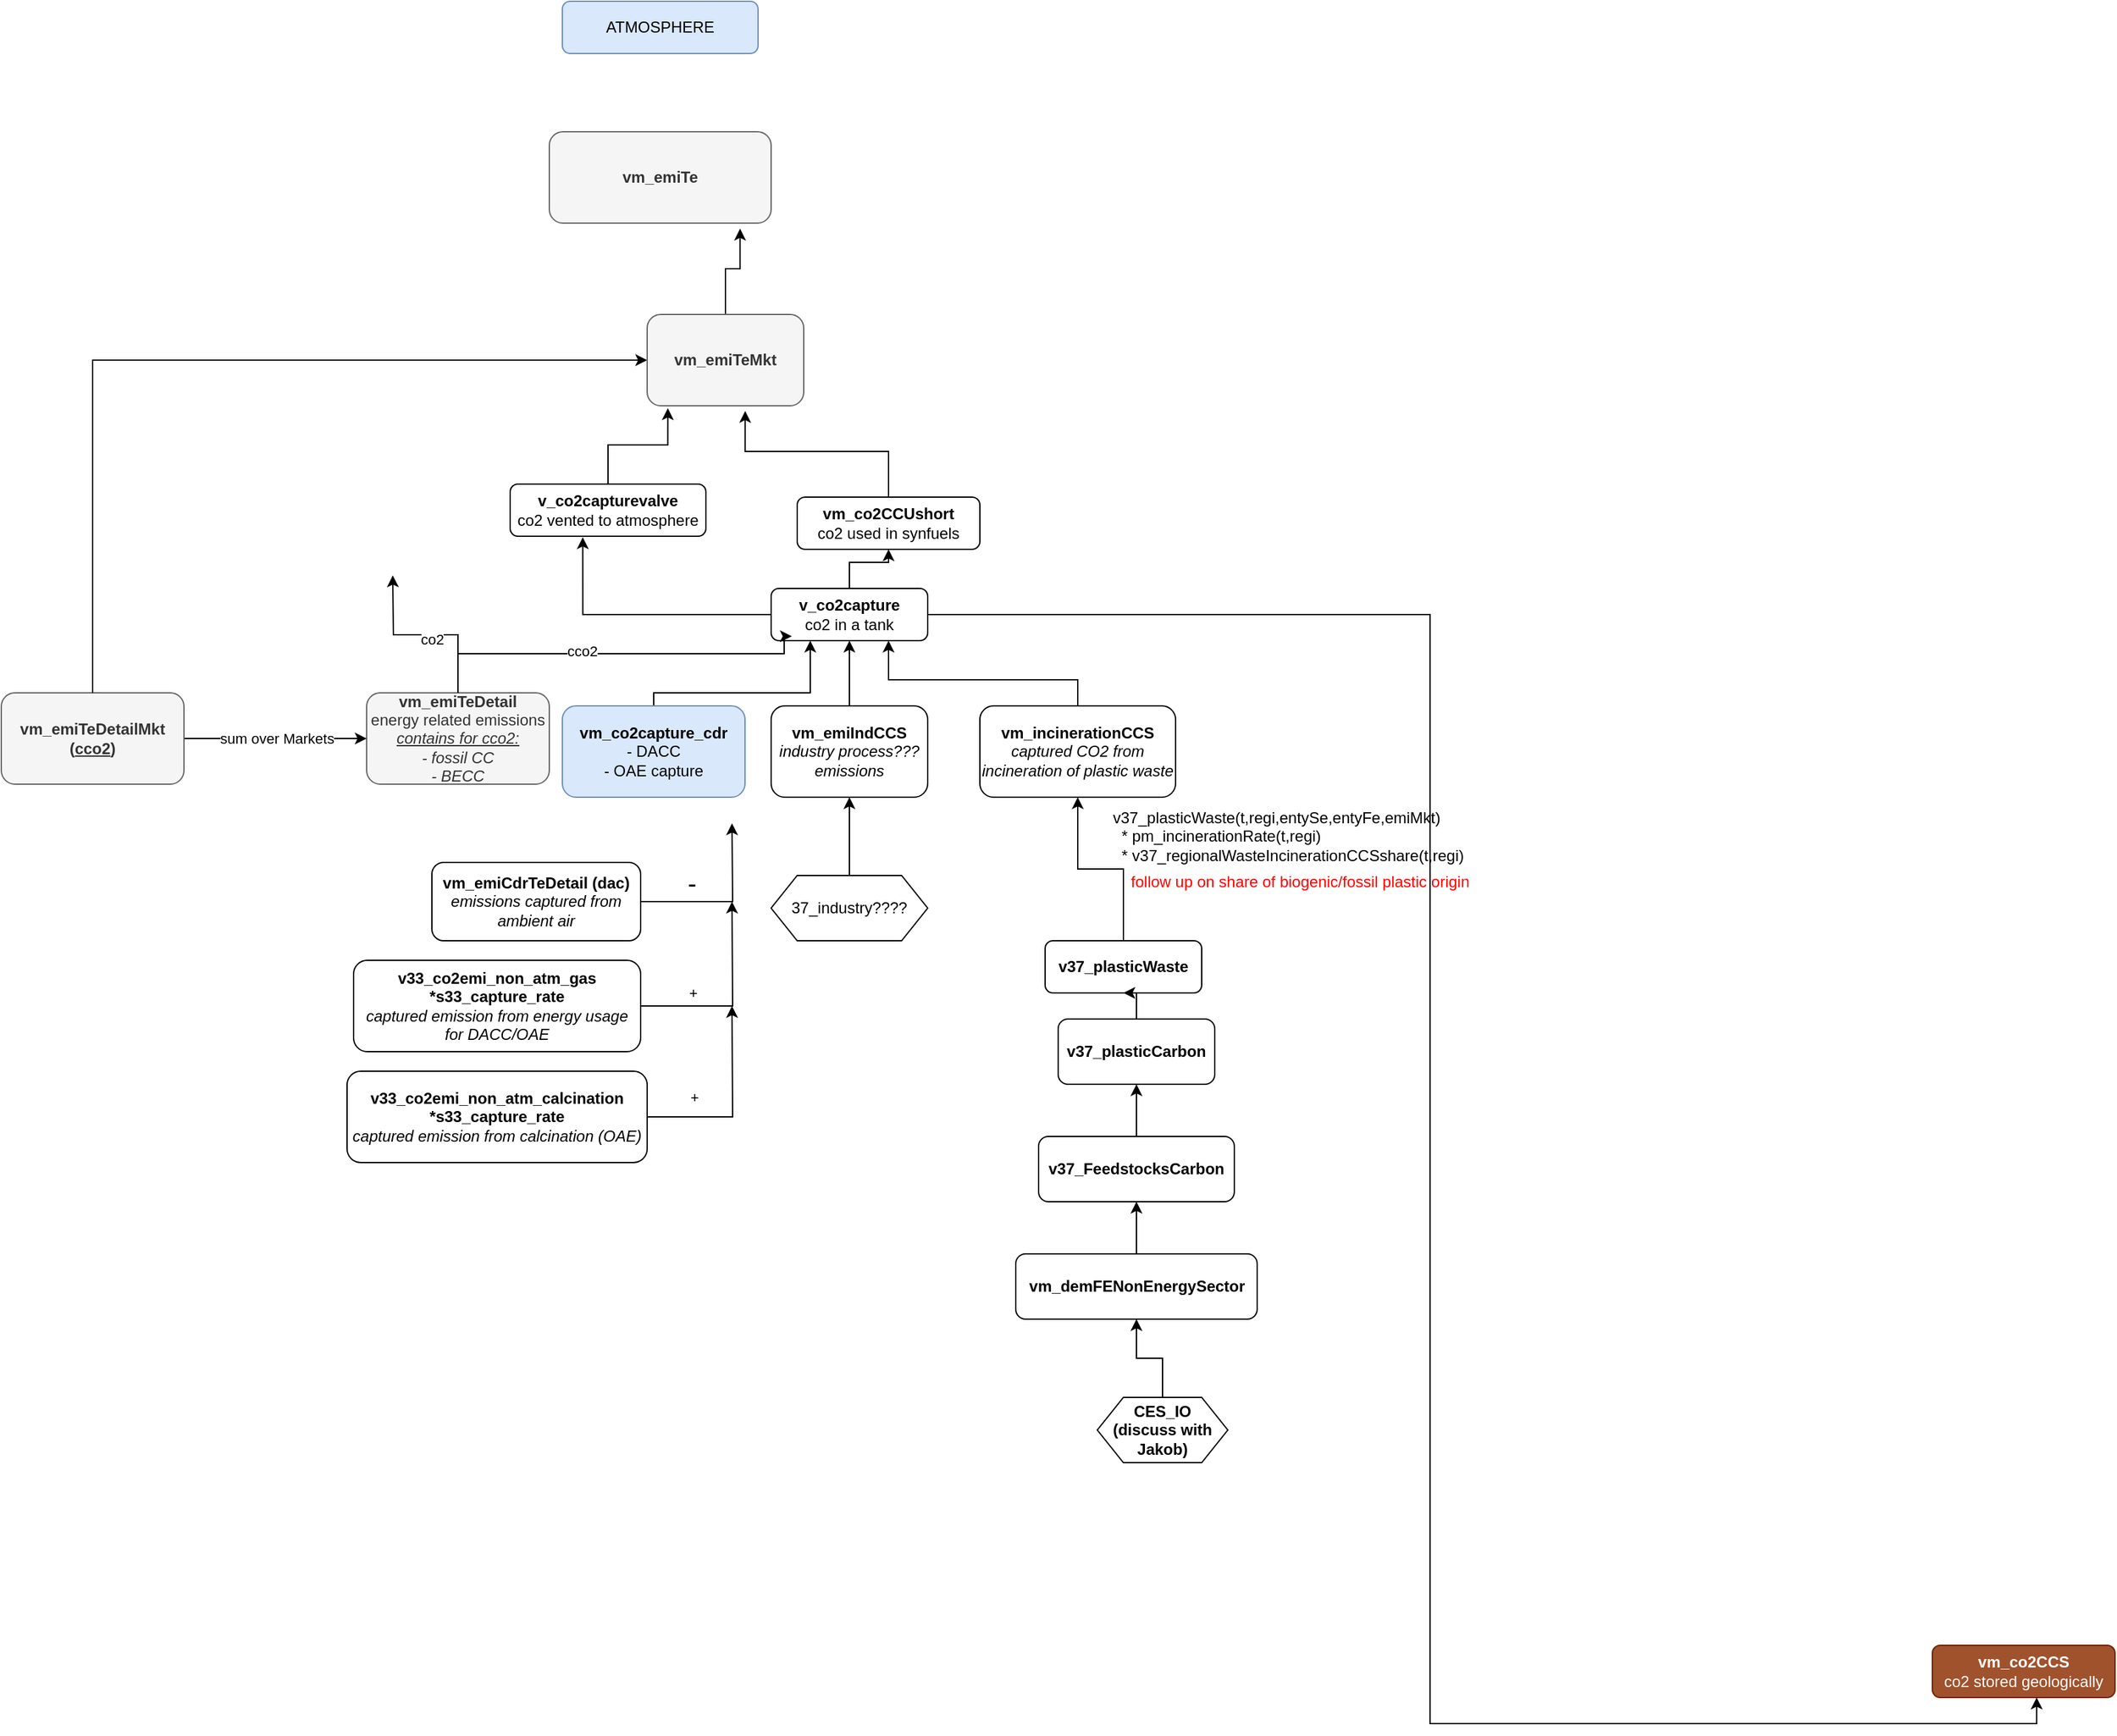 <mxfile version="26.0.6">
  <diagram name="Page-1" id="E1Meq_LMT7FNtELlFsRH">
    <mxGraphModel dx="2901" dy="2275" grid="1" gridSize="10" guides="1" tooltips="1" connect="1" arrows="1" fold="1" page="1" pageScale="1" pageWidth="827" pageHeight="1169" math="0" shadow="0">
      <root>
        <mxCell id="0" />
        <mxCell id="1" parent="0" />
        <mxCell id="drSC2y-xerrCYag6_PCV-43" style="edgeStyle=orthogonalEdgeStyle;rounded=0;orthogonalLoop=1;jettySize=auto;html=1;entryX=0.5;entryY=1;entryDx=0;entryDy=0;" parent="1" source="drSC2y-xerrCYag6_PCV-1" target="drSC2y-xerrCYag6_PCV-40" edge="1">
          <mxGeometry relative="1" as="geometry" />
        </mxCell>
        <mxCell id="drSC2y-xerrCYag6_PCV-1" value="&lt;div&gt;&lt;b&gt;v_co2capture&lt;/b&gt;&lt;/div&gt;&lt;div&gt;co2 in a tank&lt;br&gt;&lt;/div&gt;" style="rounded=1;whiteSpace=wrap;html=1;" parent="1" vertex="1">
          <mxGeometry x="380" y="230" width="120" height="40" as="geometry" />
        </mxCell>
        <mxCell id="drSC2y-xerrCYag6_PCV-4" value="&lt;div&gt;&lt;b&gt;vm_emiTeDetail&lt;br&gt;&lt;/b&gt;&lt;/div&gt;&lt;div&gt;energy related emissions&lt;/div&gt;&lt;div&gt;&lt;i&gt;&lt;u&gt;contains for cco2:&lt;br&gt;&lt;/u&gt;&lt;/i&gt;&lt;/div&gt;&lt;div&gt;&lt;i&gt;- fossil CC&lt;/i&gt;&lt;/div&gt;&lt;div&gt;&lt;i&gt;- BECC&lt;/i&gt;&lt;/div&gt;" style="rounded=1;whiteSpace=wrap;html=1;fillColor=#f5f5f5;fontColor=#333333;strokeColor=#666666;" parent="1" vertex="1">
          <mxGeometry x="70" y="310" width="140" height="70" as="geometry" />
        </mxCell>
        <mxCell id="CKLRmlJu09OBUXcZ-omR-1" style="edgeStyle=orthogonalEdgeStyle;rounded=0;orthogonalLoop=1;jettySize=auto;html=1;entryX=0.25;entryY=1;entryDx=0;entryDy=0;" edge="1" parent="1" source="drSC2y-xerrCYag6_PCV-6" target="drSC2y-xerrCYag6_PCV-1">
          <mxGeometry relative="1" as="geometry">
            <Array as="points">
              <mxPoint x="290" y="310" />
              <mxPoint x="410" y="310" />
            </Array>
          </mxGeometry>
        </mxCell>
        <mxCell id="drSC2y-xerrCYag6_PCV-6" value="&lt;div&gt;&lt;b&gt;vm_co2capture_cdr&lt;/b&gt;&lt;/div&gt;&lt;div&gt;- DACC&lt;/div&gt;&lt;div&gt;- OAE capture&lt;br&gt;&lt;/div&gt;" style="rounded=1;whiteSpace=wrap;html=1;fillColor=#dae8fc;strokeColor=#6c8ebf;" parent="1" vertex="1">
          <mxGeometry x="220" y="320" width="140" height="70" as="geometry" />
        </mxCell>
        <mxCell id="CKLRmlJu09OBUXcZ-omR-2" style="edgeStyle=orthogonalEdgeStyle;rounded=0;orthogonalLoop=1;jettySize=auto;html=1;" edge="1" parent="1" source="drSC2y-xerrCYag6_PCV-8" target="drSC2y-xerrCYag6_PCV-1">
          <mxGeometry relative="1" as="geometry" />
        </mxCell>
        <mxCell id="drSC2y-xerrCYag6_PCV-8" value="&lt;div&gt;&lt;b&gt;vm_emiIndCCS&lt;/b&gt;&lt;/div&gt;&lt;div&gt;&lt;i&gt;industry process??? emissions&lt;b&gt;&lt;br&gt;&lt;/b&gt;&lt;/i&gt;&lt;/div&gt;" style="rounded=1;whiteSpace=wrap;html=1;" parent="1" vertex="1">
          <mxGeometry x="380" y="320" width="120" height="70" as="geometry" />
        </mxCell>
        <mxCell id="CKLRmlJu09OBUXcZ-omR-3" style="edgeStyle=orthogonalEdgeStyle;rounded=0;orthogonalLoop=1;jettySize=auto;html=1;entryX=0.75;entryY=1;entryDx=0;entryDy=0;" edge="1" parent="1" source="drSC2y-xerrCYag6_PCV-10" target="drSC2y-xerrCYag6_PCV-1">
          <mxGeometry relative="1" as="geometry">
            <Array as="points">
              <mxPoint x="615" y="300" />
              <mxPoint x="470" y="300" />
            </Array>
          </mxGeometry>
        </mxCell>
        <mxCell id="drSC2y-xerrCYag6_PCV-10" value="&lt;div&gt;&lt;b&gt;vm_incinerationCCS&lt;/b&gt;&lt;/div&gt;&lt;div&gt;&lt;i&gt;captured CO2 from incineration of plastic waste &lt;b&gt;&lt;br&gt;&lt;/b&gt;&lt;/i&gt;&lt;/div&gt;" style="rounded=1;whiteSpace=wrap;html=1;" parent="1" vertex="1">
          <mxGeometry x="540" y="320" width="150" height="70" as="geometry" />
        </mxCell>
        <mxCell id="drSC2y-xerrCYag6_PCV-12" value="&lt;div align=&quot;left&quot;&gt;v37_plasticWaste(t,regi,entySe,entyFe,emiMkt)&lt;br&gt;&amp;nbsp; * pm_incinerationRate(t,regi)&lt;br&gt;&amp;nbsp; * v37_regionalWasteIncinerationCCSshare(t,regi)&lt;/div&gt;" style="text;html=1;align=left;verticalAlign=middle;resizable=0;points=[];autosize=1;strokeColor=none;fillColor=none;" parent="1" vertex="1">
          <mxGeometry x="640" y="390" width="290" height="60" as="geometry" />
        </mxCell>
        <mxCell id="drSC2y-xerrCYag6_PCV-13" value="&lt;span style=&quot;color: light-dark(rgb(255, 0, 0), rgb(237, 237, 237));&quot;&gt;follow up on share of biogenic/fossil plastic origin&lt;/span&gt;" style="text;html=1;align=center;verticalAlign=middle;resizable=0;points=[];autosize=1;strokeColor=none;fillColor=none;" parent="1" vertex="1">
          <mxGeometry x="645" y="440" width="280" height="30" as="geometry" />
        </mxCell>
        <mxCell id="drSC2y-xerrCYag6_PCV-25" style="edgeStyle=orthogonalEdgeStyle;rounded=0;orthogonalLoop=1;jettySize=auto;html=1;" parent="1" source="drSC2y-xerrCYag6_PCV-14" target="drSC2y-xerrCYag6_PCV-10" edge="1">
          <mxGeometry relative="1" as="geometry" />
        </mxCell>
        <mxCell id="drSC2y-xerrCYag6_PCV-14" value="&lt;div&gt;&lt;b&gt;v37_plasticWaste&lt;/b&gt;&lt;/div&gt;" style="rounded=1;whiteSpace=wrap;html=1;" parent="1" vertex="1">
          <mxGeometry x="590" y="500" width="120" height="40" as="geometry" />
        </mxCell>
        <mxCell id="drSC2y-xerrCYag6_PCV-15" style="edgeStyle=orthogonalEdgeStyle;rounded=0;orthogonalLoop=1;jettySize=auto;html=1;exitX=0.5;exitY=1;exitDx=0;exitDy=0;" parent="1" source="drSC2y-xerrCYag6_PCV-14" target="drSC2y-xerrCYag6_PCV-14" edge="1">
          <mxGeometry relative="1" as="geometry" />
        </mxCell>
        <mxCell id="drSC2y-xerrCYag6_PCV-20" style="edgeStyle=orthogonalEdgeStyle;rounded=0;orthogonalLoop=1;jettySize=auto;html=1;" parent="1" source="drSC2y-xerrCYag6_PCV-16" target="drSC2y-xerrCYag6_PCV-14" edge="1">
          <mxGeometry relative="1" as="geometry" />
        </mxCell>
        <mxCell id="drSC2y-xerrCYag6_PCV-16" value="&lt;div&gt;&lt;b&gt;v37_plasticCarbon&lt;/b&gt;&lt;/div&gt;" style="rounded=1;whiteSpace=wrap;html=1;" parent="1" vertex="1">
          <mxGeometry x="600" y="560" width="120" height="50" as="geometry" />
        </mxCell>
        <mxCell id="drSC2y-xerrCYag6_PCV-19" style="edgeStyle=orthogonalEdgeStyle;rounded=0;orthogonalLoop=1;jettySize=auto;html=1;entryX=0.5;entryY=1;entryDx=0;entryDy=0;" parent="1" source="drSC2y-xerrCYag6_PCV-17" target="drSC2y-xerrCYag6_PCV-16" edge="1">
          <mxGeometry relative="1" as="geometry" />
        </mxCell>
        <mxCell id="drSC2y-xerrCYag6_PCV-17" value="&lt;div&gt;&lt;b&gt;v37_FeedstocksCarbon&lt;/b&gt;&lt;/div&gt;" style="rounded=1;whiteSpace=wrap;html=1;" parent="1" vertex="1">
          <mxGeometry x="585" y="650" width="150" height="50" as="geometry" />
        </mxCell>
        <mxCell id="drSC2y-xerrCYag6_PCV-22" style="edgeStyle=orthogonalEdgeStyle;rounded=0;orthogonalLoop=1;jettySize=auto;html=1;" parent="1" source="drSC2y-xerrCYag6_PCV-21" target="drSC2y-xerrCYag6_PCV-17" edge="1">
          <mxGeometry relative="1" as="geometry" />
        </mxCell>
        <mxCell id="drSC2y-xerrCYag6_PCV-21" value="&lt;div&gt;&lt;b&gt;vm_demFENonEnergySector&lt;/b&gt;&lt;/div&gt;" style="rounded=1;whiteSpace=wrap;html=1;" parent="1" vertex="1">
          <mxGeometry x="567.5" y="740" width="185" height="50" as="geometry" />
        </mxCell>
        <mxCell id="drSC2y-xerrCYag6_PCV-24" style="edgeStyle=orthogonalEdgeStyle;rounded=0;orthogonalLoop=1;jettySize=auto;html=1;" parent="1" source="drSC2y-xerrCYag6_PCV-23" target="drSC2y-xerrCYag6_PCV-21" edge="1">
          <mxGeometry relative="1" as="geometry" />
        </mxCell>
        <mxCell id="drSC2y-xerrCYag6_PCV-23" value="&lt;div&gt;&lt;b&gt;CES_IO&lt;/b&gt;&lt;/div&gt;&lt;div&gt;&lt;b&gt;(discuss with Jakob) &lt;br&gt;&lt;/b&gt;&lt;/div&gt;" style="shape=hexagon;perimeter=hexagonPerimeter2;whiteSpace=wrap;html=1;fixedSize=1;" parent="1" vertex="1">
          <mxGeometry x="630" y="850" width="100" height="50" as="geometry" />
        </mxCell>
        <mxCell id="drSC2y-xerrCYag6_PCV-27" style="edgeStyle=orthogonalEdgeStyle;rounded=0;orthogonalLoop=1;jettySize=auto;html=1;entryX=0.5;entryY=1;entryDx=0;entryDy=0;" parent="1" source="drSC2y-xerrCYag6_PCV-26" target="drSC2y-xerrCYag6_PCV-8" edge="1">
          <mxGeometry relative="1" as="geometry" />
        </mxCell>
        <mxCell id="drSC2y-xerrCYag6_PCV-26" value="37_industry????" style="shape=hexagon;perimeter=hexagonPerimeter2;whiteSpace=wrap;html=1;fixedSize=1;" parent="1" vertex="1">
          <mxGeometry x="380" y="450" width="120" height="50" as="geometry" />
        </mxCell>
        <mxCell id="drSC2y-xerrCYag6_PCV-31" style="edgeStyle=orthogonalEdgeStyle;rounded=0;orthogonalLoop=1;jettySize=auto;html=1;" parent="1" source="drSC2y-xerrCYag6_PCV-28" edge="1">
          <mxGeometry relative="1" as="geometry">
            <mxPoint x="350" y="410.0" as="targetPoint" />
          </mxGeometry>
        </mxCell>
        <mxCell id="drSC2y-xerrCYag6_PCV-36" value="&lt;font style=&quot;font-size: 20px;&quot;&gt;-&lt;/font&gt;" style="edgeLabel;html=1;align=center;verticalAlign=middle;resizable=0;points=[];" parent="drSC2y-xerrCYag6_PCV-31" vertex="1" connectable="0">
          <mxGeometry x="-0.346" y="-1" relative="1" as="geometry">
            <mxPoint x="-4" y="-16" as="offset" />
          </mxGeometry>
        </mxCell>
        <mxCell id="drSC2y-xerrCYag6_PCV-28" value="&lt;div&gt;&lt;b&gt;vm_emiCdrTeDetail (dac)&lt;br&gt;&lt;/b&gt;&lt;/div&gt;&lt;div&gt;&lt;i&gt;emissions captured from ambient air&lt;b&gt;&lt;br&gt;&lt;/b&gt;&lt;/i&gt;&lt;/div&gt;" style="rounded=1;whiteSpace=wrap;html=1;" parent="1" vertex="1">
          <mxGeometry x="120" y="440" width="160" height="60" as="geometry" />
        </mxCell>
        <mxCell id="drSC2y-xerrCYag6_PCV-32" style="edgeStyle=orthogonalEdgeStyle;rounded=0;orthogonalLoop=1;jettySize=auto;html=1;" parent="1" source="drSC2y-xerrCYag6_PCV-29" edge="1">
          <mxGeometry relative="1" as="geometry">
            <mxPoint x="350" y="470.0" as="targetPoint" />
          </mxGeometry>
        </mxCell>
        <mxCell id="drSC2y-xerrCYag6_PCV-37" value="+" style="edgeLabel;html=1;align=center;verticalAlign=middle;resizable=0;points=[];" parent="drSC2y-xerrCYag6_PCV-32" vertex="1" connectable="0">
          <mxGeometry x="-0.375" y="3" relative="1" as="geometry">
            <mxPoint x="-7" y="-7" as="offset" />
          </mxGeometry>
        </mxCell>
        <mxCell id="drSC2y-xerrCYag6_PCV-29" value="&lt;div&gt;&lt;b&gt;v33_co2emi_non_atm_gas&lt;/b&gt;&lt;/div&gt;&lt;div&gt;&lt;b&gt;*s33_capture_rate&lt;br&gt;&lt;/b&gt;&lt;/div&gt;&lt;div&gt;&lt;i&gt;captured emission from energy usage for DACC/OAE&lt;b&gt;&lt;br&gt;&lt;/b&gt;&lt;/i&gt;&lt;/div&gt;" style="rounded=1;whiteSpace=wrap;html=1;" parent="1" vertex="1">
          <mxGeometry x="60" y="515" width="220" height="70" as="geometry" />
        </mxCell>
        <mxCell id="drSC2y-xerrCYag6_PCV-35" style="edgeStyle=orthogonalEdgeStyle;rounded=0;orthogonalLoop=1;jettySize=auto;html=1;" parent="1" source="drSC2y-xerrCYag6_PCV-30" edge="1">
          <mxGeometry relative="1" as="geometry">
            <mxPoint x="350" y="550" as="targetPoint" />
          </mxGeometry>
        </mxCell>
        <mxCell id="drSC2y-xerrCYag6_PCV-38" value="+" style="edgeLabel;html=1;align=center;verticalAlign=middle;resizable=0;points=[];" parent="drSC2y-xerrCYag6_PCV-35" vertex="1" connectable="0">
          <mxGeometry x="-0.478" y="-1" relative="1" as="geometry">
            <mxPoint x="-4" y="-16" as="offset" />
          </mxGeometry>
        </mxCell>
        <mxCell id="drSC2y-xerrCYag6_PCV-30" value="&lt;div&gt;&lt;b&gt;v33_co2emi_non_atm_calcination&lt;/b&gt;&lt;/div&gt;&lt;div&gt;&lt;b&gt;*s33_capture_rate&lt;br&gt;&lt;/b&gt;&lt;/div&gt;&lt;div&gt;&lt;i&gt;captured emission from calcination (OAE)&lt;b&gt;&lt;br&gt;&lt;/b&gt;&lt;/i&gt;&lt;/div&gt;" style="rounded=1;whiteSpace=wrap;html=1;" parent="1" vertex="1">
          <mxGeometry x="55" y="600" width="230" height="70" as="geometry" />
        </mxCell>
        <mxCell id="drSC2y-xerrCYag6_PCV-39" value="&lt;div&gt;&lt;b&gt;vm_co2CCS&lt;/b&gt;&lt;/div&gt;&lt;div&gt;co2 stored geologically&lt;br&gt;&lt;/div&gt;" style="rounded=1;whiteSpace=wrap;html=1;fillColor=#a0522d;fontColor=#ffffff;strokeColor=#6D1F00;" parent="1" vertex="1">
          <mxGeometry x="1270" y="1040" width="140" height="40" as="geometry" />
        </mxCell>
        <mxCell id="drSC2y-xerrCYag6_PCV-40" value="&lt;div&gt;&lt;b&gt;vm_co2CCUshort&lt;/b&gt;&lt;/div&gt;&lt;div&gt;co2 used in synfuels&lt;br&gt;&lt;/div&gt;" style="rounded=1;whiteSpace=wrap;html=1;" parent="1" vertex="1">
          <mxGeometry x="400" y="160" width="140" height="40" as="geometry" />
        </mxCell>
        <mxCell id="drSC2y-xerrCYag6_PCV-42" style="edgeStyle=orthogonalEdgeStyle;rounded=0;orthogonalLoop=1;jettySize=auto;html=1;entryX=0.571;entryY=1;entryDx=0;entryDy=0;entryPerimeter=0;" parent="1" source="drSC2y-xerrCYag6_PCV-1" target="drSC2y-xerrCYag6_PCV-39" edge="1">
          <mxGeometry relative="1" as="geometry" />
        </mxCell>
        <mxCell id="drSC2y-xerrCYag6_PCV-44" style="edgeStyle=orthogonalEdgeStyle;rounded=0;orthogonalLoop=1;jettySize=auto;html=1;entryX=0.371;entryY=1.019;entryDx=0;entryDy=0;entryPerimeter=0;" parent="1" source="drSC2y-xerrCYag6_PCV-1" target="drSC2y-xerrCYag6_PCV-41" edge="1">
          <mxGeometry relative="1" as="geometry" />
        </mxCell>
        <mxCell id="drSC2y-xerrCYag6_PCV-46" style="edgeStyle=orthogonalEdgeStyle;rounded=0;orthogonalLoop=1;jettySize=auto;html=1;entryX=0.132;entryY=1.027;entryDx=0;entryDy=0;entryPerimeter=0;" parent="1" source="drSC2y-xerrCYag6_PCV-41" target="drSC2y-xerrCYag6_PCV-58" edge="1">
          <mxGeometry relative="1" as="geometry">
            <mxPoint x="-70" y="170" as="targetPoint" />
          </mxGeometry>
        </mxCell>
        <mxCell id="drSC2y-xerrCYag6_PCV-49" value="ATMOSPHERE" style="rounded=1;whiteSpace=wrap;html=1;fillColor=#dae8fc;strokeColor=#6c8ebf;" parent="1" vertex="1">
          <mxGeometry x="220" y="-220" width="150" height="40" as="geometry" />
        </mxCell>
        <mxCell id="drSC2y-xerrCYag6_PCV-52" style="edgeStyle=orthogonalEdgeStyle;rounded=0;orthogonalLoop=1;jettySize=auto;html=1;entryX=0;entryY=0.5;entryDx=0;entryDy=0;" parent="1" source="drSC2y-xerrCYag6_PCV-51" target="drSC2y-xerrCYag6_PCV-4" edge="1">
          <mxGeometry relative="1" as="geometry" />
        </mxCell>
        <mxCell id="drSC2y-xerrCYag6_PCV-53" value="sum over Markets" style="edgeLabel;html=1;align=center;verticalAlign=middle;resizable=0;points=[];" parent="drSC2y-xerrCYag6_PCV-52" vertex="1" connectable="0">
          <mxGeometry x="0.193" y="-1" relative="1" as="geometry">
            <mxPoint x="-13" y="-1" as="offset" />
          </mxGeometry>
        </mxCell>
        <mxCell id="drSC2y-xerrCYag6_PCV-51" value="&lt;div&gt;&lt;b&gt;vm_emiTeDetailMkt (&lt;u&gt;cco2&lt;/u&gt;)&lt;br&gt;&lt;/b&gt;&lt;/div&gt;" style="rounded=1;whiteSpace=wrap;html=1;fillColor=#f5f5f5;fontColor=#333333;strokeColor=#666666;" parent="1" vertex="1">
          <mxGeometry x="-210" y="310" width="140" height="70" as="geometry" />
        </mxCell>
        <mxCell id="drSC2y-xerrCYag6_PCV-54" style="edgeStyle=orthogonalEdgeStyle;rounded=0;orthogonalLoop=1;jettySize=auto;html=1;entryX=0.132;entryY=0.916;entryDx=0;entryDy=0;entryPerimeter=0;" parent="1" source="drSC2y-xerrCYag6_PCV-4" target="drSC2y-xerrCYag6_PCV-1" edge="1">
          <mxGeometry relative="1" as="geometry">
            <Array as="points">
              <mxPoint x="140" y="280" />
              <mxPoint x="390" y="280" />
              <mxPoint x="390" y="267" />
            </Array>
          </mxGeometry>
        </mxCell>
        <mxCell id="drSC2y-xerrCYag6_PCV-55" value="cco2" style="edgeLabel;html=1;align=center;verticalAlign=middle;resizable=0;points=[];" parent="drSC2y-xerrCYag6_PCV-54" vertex="1" connectable="0">
          <mxGeometry x="-0.167" y="2" relative="1" as="geometry">
            <mxPoint as="offset" />
          </mxGeometry>
        </mxCell>
        <mxCell id="drSC2y-xerrCYag6_PCV-56" style="edgeStyle=orthogonalEdgeStyle;rounded=0;orthogonalLoop=1;jettySize=auto;html=1;" parent="1" source="drSC2y-xerrCYag6_PCV-4" edge="1">
          <mxGeometry relative="1" as="geometry">
            <mxPoint x="90" y="220" as="targetPoint" />
          </mxGeometry>
        </mxCell>
        <mxCell id="drSC2y-xerrCYag6_PCV-57" value="co2" style="edgeLabel;html=1;align=center;verticalAlign=middle;resizable=0;points=[];" parent="drSC2y-xerrCYag6_PCV-56" vertex="1" connectable="0">
          <mxGeometry x="-0.644" y="-2" relative="1" as="geometry">
            <mxPoint x="-22" y="-16" as="offset" />
          </mxGeometry>
        </mxCell>
        <mxCell id="drSC2y-xerrCYag6_PCV-60" style="edgeStyle=orthogonalEdgeStyle;rounded=0;orthogonalLoop=1;jettySize=auto;html=1;entryX=0.86;entryY=1.061;entryDx=0;entryDy=0;entryPerimeter=0;" parent="1" source="drSC2y-xerrCYag6_PCV-58" target="drSC2y-xerrCYag6_PCV-59" edge="1">
          <mxGeometry relative="1" as="geometry" />
        </mxCell>
        <mxCell id="drSC2y-xerrCYag6_PCV-65" style="edgeStyle=orthogonalEdgeStyle;rounded=0;orthogonalLoop=1;jettySize=auto;html=1;startArrow=classic;startFill=1;endArrow=none;endFill=0;" parent="1" source="drSC2y-xerrCYag6_PCV-58" target="drSC2y-xerrCYag6_PCV-51" edge="1">
          <mxGeometry relative="1" as="geometry" />
        </mxCell>
        <mxCell id="drSC2y-xerrCYag6_PCV-58" value="&lt;div&gt;&lt;b&gt;vm_emiTeMkt&lt;br&gt;&lt;/b&gt;&lt;/div&gt;" style="rounded=1;whiteSpace=wrap;html=1;fillColor=#f5f5f5;fontColor=#333333;strokeColor=#666666;" parent="1" vertex="1">
          <mxGeometry x="285" y="20" width="120" height="70" as="geometry" />
        </mxCell>
        <mxCell id="drSC2y-xerrCYag6_PCV-59" value="&lt;div&gt;&lt;b&gt;vm_emiTe&lt;br&gt;&lt;/b&gt;&lt;/div&gt;" style="rounded=1;whiteSpace=wrap;html=1;fillColor=#f5f5f5;fontColor=#333333;strokeColor=#666666;" parent="1" vertex="1">
          <mxGeometry x="210" y="-120" width="170" height="70" as="geometry" />
        </mxCell>
        <mxCell id="drSC2y-xerrCYag6_PCV-63" value="" style="edgeStyle=orthogonalEdgeStyle;rounded=0;orthogonalLoop=1;jettySize=auto;html=1;entryX=0.626;entryY=1.057;entryDx=0;entryDy=0;entryPerimeter=0;" parent="1" source="drSC2y-xerrCYag6_PCV-40" target="drSC2y-xerrCYag6_PCV-58" edge="1">
          <mxGeometry relative="1" as="geometry">
            <mxPoint x="400" y="180" as="sourcePoint" />
            <mxPoint x="-73" y="120" as="targetPoint" />
          </mxGeometry>
        </mxCell>
        <mxCell id="drSC2y-xerrCYag6_PCV-41" value="&lt;div&gt;&lt;b&gt;v_co2capturevalve&lt;/b&gt;&lt;/div&gt;&lt;div&gt;co2 vented to atmosphere&lt;br&gt;&lt;/div&gt;" style="rounded=1;whiteSpace=wrap;html=1;" parent="1" vertex="1">
          <mxGeometry x="180" y="150" width="150" height="40" as="geometry" />
        </mxCell>
      </root>
    </mxGraphModel>
  </diagram>
</mxfile>

